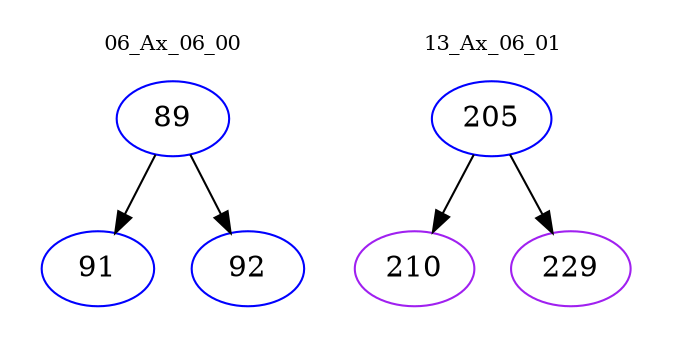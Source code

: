 digraph{
subgraph cluster_0 {
color = white
label = "06_Ax_06_00";
fontsize=10;
T0_89 [label="89", color="blue"]
T0_89 -> T0_91 [color="black"]
T0_91 [label="91", color="blue"]
T0_89 -> T0_92 [color="black"]
T0_92 [label="92", color="blue"]
}
subgraph cluster_1 {
color = white
label = "13_Ax_06_01";
fontsize=10;
T1_205 [label="205", color="blue"]
T1_205 -> T1_210 [color="black"]
T1_210 [label="210", color="purple"]
T1_205 -> T1_229 [color="black"]
T1_229 [label="229", color="purple"]
}
}
